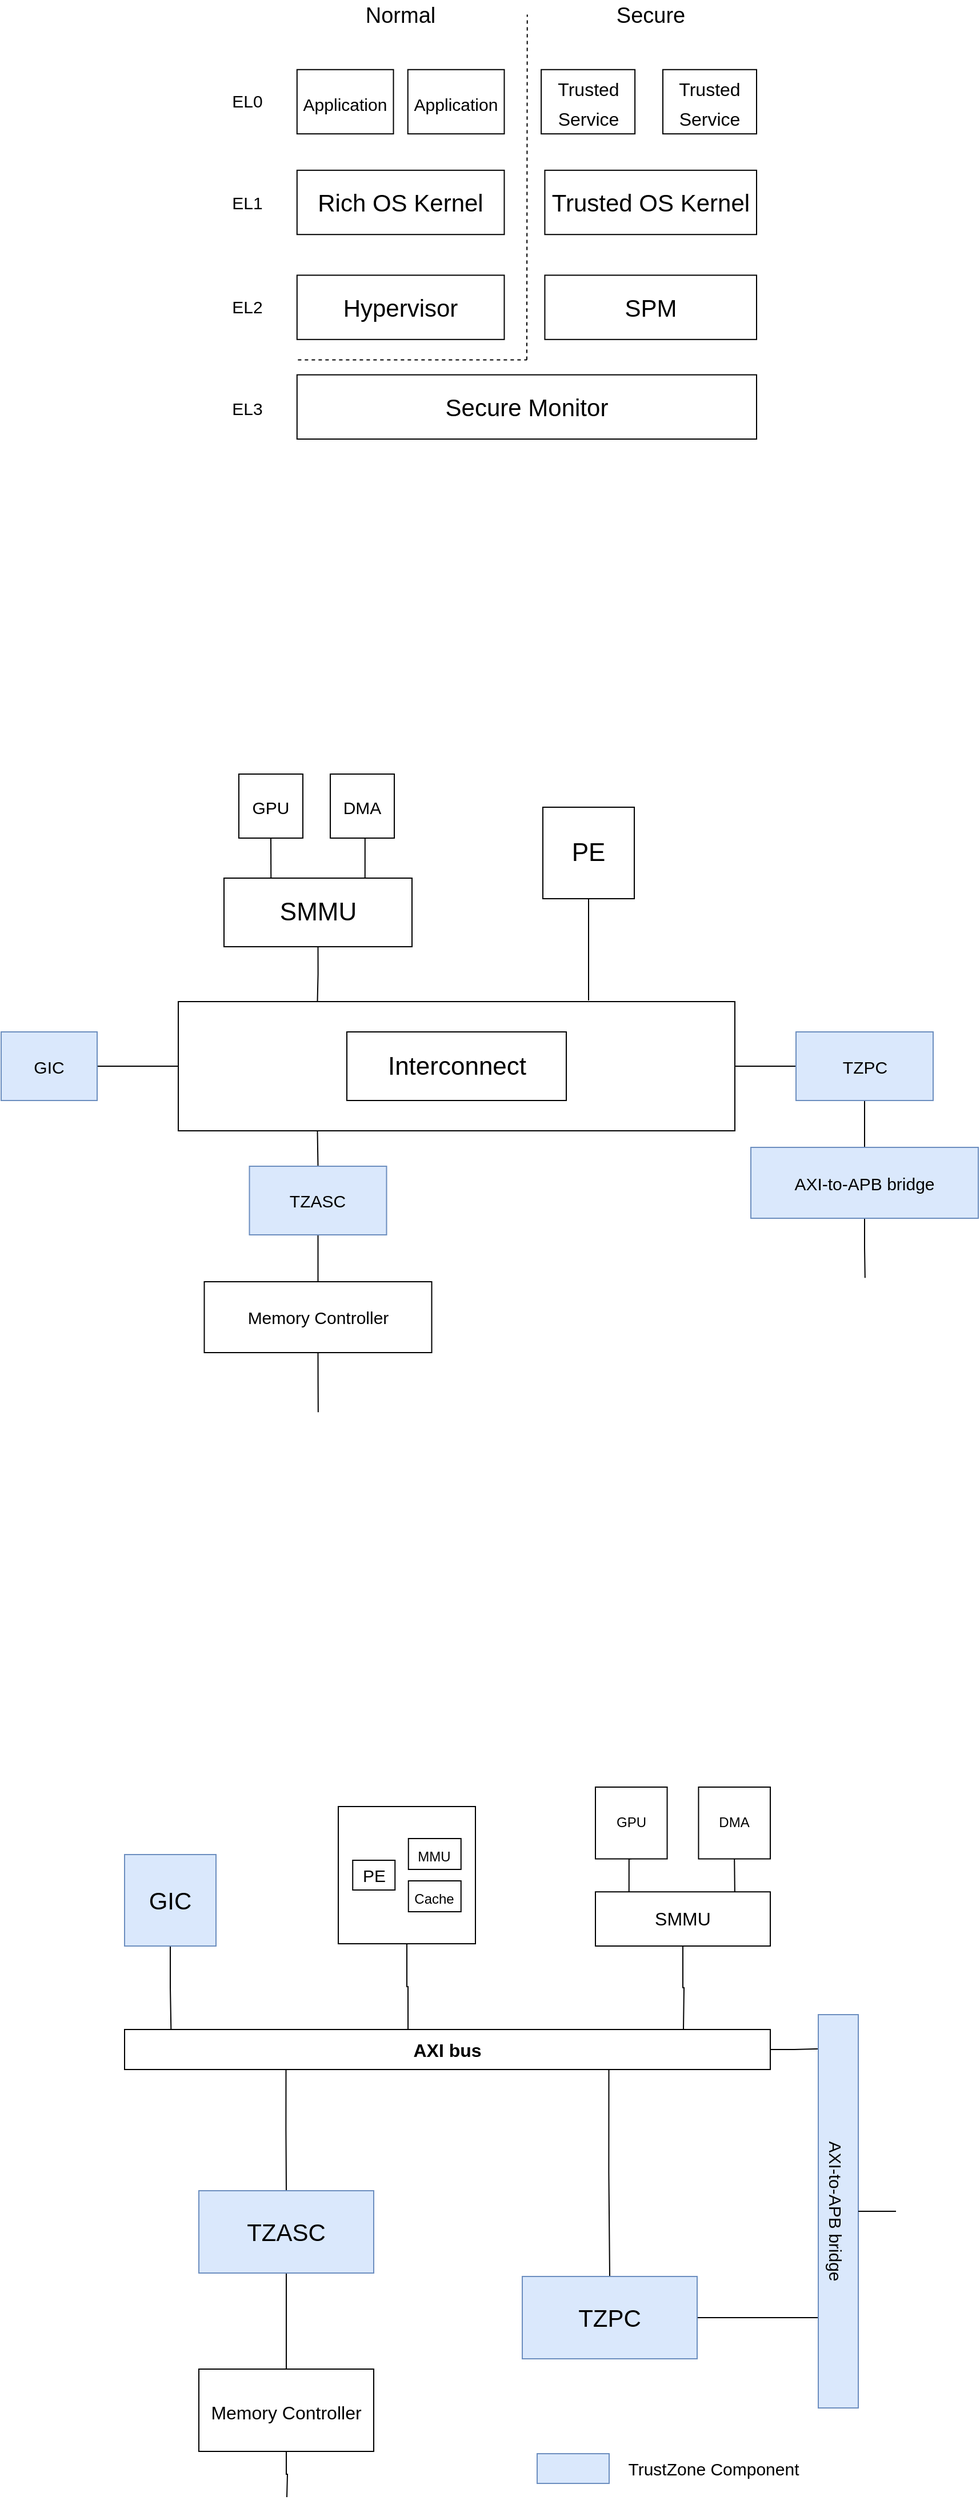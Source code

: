 <mxfile version="18.1.3" type="github">
  <diagram id="RqBa9nVkit30a7J5M0dk" name="Page-1">
    <mxGraphModel dx="2214" dy="1193" grid="0" gridSize="10" guides="1" tooltips="1" connect="1" arrows="1" fold="1" page="0" pageScale="1" pageWidth="1200" pageHeight="1920" math="0" shadow="0">
      <root>
        <mxCell id="0" />
        <mxCell id="1" parent="0" />
        <mxCell id="mvTYgb8r9zyvXw6v-STq-15" style="edgeStyle=orthogonalEdgeStyle;rounded=0;orthogonalLoop=1;jettySize=auto;html=1;exitX=0.25;exitY=1;exitDx=0;exitDy=0;entryX=0.5;entryY=0;entryDx=0;entryDy=0;fontSize=15;endArrow=none;endFill=0;" parent="1" source="mvTYgb8r9zyvXw6v-STq-1" target="mvTYgb8r9zyvXw6v-STq-14" edge="1">
          <mxGeometry relative="1" as="geometry" />
        </mxCell>
        <mxCell id="mvTYgb8r9zyvXw6v-STq-1" value="" style="rounded=0;whiteSpace=wrap;html=1;" parent="1" vertex="1">
          <mxGeometry x="383" y="1081" width="487" height="113" as="geometry" />
        </mxCell>
        <mxCell id="mvTYgb8r9zyvXw6v-STq-4" style="edgeStyle=orthogonalEdgeStyle;rounded=0;orthogonalLoop=1;jettySize=auto;html=1;exitX=0.5;exitY=1;exitDx=0;exitDy=0;fontSize=22;endArrow=none;endFill=0;" parent="1" source="mvTYgb8r9zyvXw6v-STq-2" edge="1">
          <mxGeometry relative="1" as="geometry">
            <mxPoint x="742" y="1080" as="targetPoint" />
          </mxGeometry>
        </mxCell>
        <mxCell id="mvTYgb8r9zyvXw6v-STq-2" value="&lt;font style=&quot;font-size: 22px;&quot;&gt;PE&lt;/font&gt;" style="whiteSpace=wrap;html=1;aspect=fixed;" parent="1" vertex="1">
          <mxGeometry x="702" y="911" width="80" height="80" as="geometry" />
        </mxCell>
        <mxCell id="mvTYgb8r9zyvXw6v-STq-3" value="Interconnect" style="rounded=0;whiteSpace=wrap;html=1;fontSize=22;" parent="1" vertex="1">
          <mxGeometry x="530.5" y="1107.5" width="192" height="60" as="geometry" />
        </mxCell>
        <mxCell id="mvTYgb8r9zyvXw6v-STq-6" style="edgeStyle=orthogonalEdgeStyle;rounded=0;orthogonalLoop=1;jettySize=auto;html=1;exitX=0.5;exitY=1;exitDx=0;exitDy=0;entryX=0.25;entryY=0;entryDx=0;entryDy=0;fontSize=22;endArrow=none;endFill=0;" parent="1" source="mvTYgb8r9zyvXw6v-STq-5" target="mvTYgb8r9zyvXw6v-STq-1" edge="1">
          <mxGeometry relative="1" as="geometry" />
        </mxCell>
        <mxCell id="mvTYgb8r9zyvXw6v-STq-5" value="SMMU" style="rounded=0;whiteSpace=wrap;html=1;fontSize=22;" parent="1" vertex="1">
          <mxGeometry x="423" y="973" width="164.5" height="60" as="geometry" />
        </mxCell>
        <mxCell id="mvTYgb8r9zyvXw6v-STq-10" style="edgeStyle=orthogonalEdgeStyle;rounded=0;orthogonalLoop=1;jettySize=auto;html=1;exitX=0.5;exitY=1;exitDx=0;exitDy=0;entryX=0.25;entryY=0;entryDx=0;entryDy=0;fontSize=22;endArrow=none;endFill=0;" parent="1" source="mvTYgb8r9zyvXw6v-STq-7" target="mvTYgb8r9zyvXw6v-STq-5" edge="1">
          <mxGeometry relative="1" as="geometry" />
        </mxCell>
        <mxCell id="mvTYgb8r9zyvXw6v-STq-7" value="&lt;font style=&quot;font-size: 15px;&quot;&gt;GPU&lt;/font&gt;" style="whiteSpace=wrap;html=1;aspect=fixed;fontSize=22;" parent="1" vertex="1">
          <mxGeometry x="436" y="882" width="56" height="56" as="geometry" />
        </mxCell>
        <mxCell id="mvTYgb8r9zyvXw6v-STq-11" style="edgeStyle=orthogonalEdgeStyle;rounded=0;orthogonalLoop=1;jettySize=auto;html=1;exitX=0.5;exitY=1;exitDx=0;exitDy=0;entryX=0.75;entryY=0;entryDx=0;entryDy=0;fontSize=22;endArrow=none;endFill=0;" parent="1" source="mvTYgb8r9zyvXw6v-STq-8" target="mvTYgb8r9zyvXw6v-STq-5" edge="1">
          <mxGeometry relative="1" as="geometry" />
        </mxCell>
        <mxCell id="mvTYgb8r9zyvXw6v-STq-8" value="&lt;font style=&quot;font-size: 15px;&quot;&gt;DMA&lt;/font&gt;" style="whiteSpace=wrap;html=1;aspect=fixed;fontSize=22;" parent="1" vertex="1">
          <mxGeometry x="516" y="882" width="56" height="56" as="geometry" />
        </mxCell>
        <mxCell id="mvTYgb8r9zyvXw6v-STq-13" style="edgeStyle=orthogonalEdgeStyle;rounded=0;orthogonalLoop=1;jettySize=auto;html=1;exitX=1;exitY=0.5;exitDx=0;exitDy=0;entryX=0;entryY=0.5;entryDx=0;entryDy=0;fontSize=15;endArrow=none;endFill=0;" parent="1" source="mvTYgb8r9zyvXw6v-STq-12" target="mvTYgb8r9zyvXw6v-STq-1" edge="1">
          <mxGeometry relative="1" as="geometry" />
        </mxCell>
        <mxCell id="mvTYgb8r9zyvXw6v-STq-12" value="GIC" style="rounded=0;whiteSpace=wrap;html=1;fontSize=15;fillColor=#dae8fc;strokeColor=#6c8ebf;" parent="1" vertex="1">
          <mxGeometry x="228" y="1107.5" width="84" height="60" as="geometry" />
        </mxCell>
        <mxCell id="mvTYgb8r9zyvXw6v-STq-17" style="edgeStyle=orthogonalEdgeStyle;rounded=0;orthogonalLoop=1;jettySize=auto;html=1;exitX=0.5;exitY=1;exitDx=0;exitDy=0;entryX=0.5;entryY=0;entryDx=0;entryDy=0;fontSize=15;endArrow=none;endFill=0;" parent="1" source="mvTYgb8r9zyvXw6v-STq-14" target="mvTYgb8r9zyvXw6v-STq-16" edge="1">
          <mxGeometry relative="1" as="geometry" />
        </mxCell>
        <mxCell id="mvTYgb8r9zyvXw6v-STq-14" value="TZASC" style="rounded=0;whiteSpace=wrap;html=1;fontSize=15;fillColor=#dae8fc;strokeColor=#6c8ebf;" parent="1" vertex="1">
          <mxGeometry x="445.25" y="1225" width="120" height="60" as="geometry" />
        </mxCell>
        <mxCell id="mvTYgb8r9zyvXw6v-STq-25" style="edgeStyle=orthogonalEdgeStyle;rounded=0;orthogonalLoop=1;jettySize=auto;html=1;exitX=0.5;exitY=1;exitDx=0;exitDy=0;fontSize=15;endArrow=none;endFill=0;" parent="1" source="mvTYgb8r9zyvXw6v-STq-16" edge="1">
          <mxGeometry relative="1" as="geometry">
            <mxPoint x="505.412" y="1440.118" as="targetPoint" />
          </mxGeometry>
        </mxCell>
        <mxCell id="mvTYgb8r9zyvXw6v-STq-16" value="Memory Controller" style="rounded=0;whiteSpace=wrap;html=1;fontSize=15;" parent="1" vertex="1">
          <mxGeometry x="405.75" y="1326" width="199" height="62" as="geometry" />
        </mxCell>
        <mxCell id="mvTYgb8r9zyvXw6v-STq-24" style="edgeStyle=orthogonalEdgeStyle;rounded=0;orthogonalLoop=1;jettySize=auto;html=1;exitX=0.5;exitY=1;exitDx=0;exitDy=0;fontSize=15;endArrow=none;endFill=0;" parent="1" source="mvTYgb8r9zyvXw6v-STq-20" target="mvTYgb8r9zyvXw6v-STq-23" edge="1">
          <mxGeometry relative="1" as="geometry" />
        </mxCell>
        <mxCell id="7ULYQRoKpXbgwCevFS-0-1" style="edgeStyle=orthogonalEdgeStyle;rounded=0;orthogonalLoop=1;jettySize=auto;html=1;entryX=1;entryY=0.5;entryDx=0;entryDy=0;endArrow=none;endFill=0;" parent="1" source="mvTYgb8r9zyvXw6v-STq-20" target="mvTYgb8r9zyvXw6v-STq-1" edge="1">
          <mxGeometry relative="1" as="geometry" />
        </mxCell>
        <mxCell id="mvTYgb8r9zyvXw6v-STq-20" value="TZPC" style="rounded=0;whiteSpace=wrap;html=1;fontSize=15;fillColor=#dae8fc;strokeColor=#6c8ebf;" parent="1" vertex="1">
          <mxGeometry x="923.5" y="1107.5" width="120" height="60" as="geometry" />
        </mxCell>
        <mxCell id="mvTYgb8r9zyvXw6v-STq-26" style="edgeStyle=orthogonalEdgeStyle;rounded=0;orthogonalLoop=1;jettySize=auto;html=1;exitX=0.5;exitY=1;exitDx=0;exitDy=0;fontSize=15;endArrow=none;endFill=0;" parent="1" source="mvTYgb8r9zyvXw6v-STq-23" edge="1">
          <mxGeometry relative="1" as="geometry">
            <mxPoint x="983.912" y="1322.618" as="targetPoint" />
          </mxGeometry>
        </mxCell>
        <mxCell id="mvTYgb8r9zyvXw6v-STq-23" value="AXI-to-APB bridge" style="rounded=0;whiteSpace=wrap;html=1;fontSize=15;fillColor=#dae8fc;strokeColor=#6c8ebf;" parent="1" vertex="1">
          <mxGeometry x="884" y="1208.5" width="199" height="62" as="geometry" />
        </mxCell>
        <mxCell id="YJA9IMaPRCTgzXDzhuNh-10" value="" style="rounded=0;whiteSpace=wrap;html=1;fontSize=15;fillColor=#dae8fc;strokeColor=#6c8ebf;" parent="1" vertex="1">
          <mxGeometry x="697" y="2351" width="63" height="26" as="geometry" />
        </mxCell>
        <mxCell id="YJA9IMaPRCTgzXDzhuNh-11" value="TrustZone Component" style="text;html=1;strokeColor=none;fillColor=none;align=center;verticalAlign=middle;whiteSpace=wrap;rounded=0;fontSize=15;" parent="1" vertex="1">
          <mxGeometry x="760" y="2349" width="183" height="30" as="geometry" />
        </mxCell>
        <mxCell id="NekrxMDpFLUYeA_dBPkE-1" value="" style="group" parent="1" vertex="1" connectable="0">
          <mxGeometry x="415" y="205" width="474" height="384.01" as="geometry" />
        </mxCell>
        <mxCell id="YJA9IMaPRCTgzXDzhuNh-5" value="" style="group" parent="NekrxMDpFLUYeA_dBPkE-1" vertex="1" connectable="0">
          <mxGeometry x="71.904" width="402.096" height="384.01" as="geometry" />
        </mxCell>
        <mxCell id="QWCoNGlsIecfvtiFzba_-1" value="&lt;font style=&quot;font-size: 21px;&quot;&gt;Secure Monitor&lt;/font&gt;" style="rounded=0;whiteSpace=wrap;html=1;" parent="YJA9IMaPRCTgzXDzhuNh-5" vertex="1">
          <mxGeometry y="327.813" width="402.096" height="56.197" as="geometry" />
        </mxCell>
        <mxCell id="QWCoNGlsIecfvtiFzba_-2" value="Hypervisor" style="rounded=0;whiteSpace=wrap;html=1;fontSize=21;" parent="YJA9IMaPRCTgzXDzhuNh-5" vertex="1">
          <mxGeometry y="240.708" width="181.337" height="56.197" as="geometry" />
        </mxCell>
        <mxCell id="QWCoNGlsIecfvtiFzba_-5" value="" style="endArrow=none;dashed=1;html=1;rounded=0;fontSize=21;" parent="YJA9IMaPRCTgzXDzhuNh-5" edge="1">
          <mxGeometry width="50" height="50" relative="1" as="geometry">
            <mxPoint x="201.048" y="314.701" as="sourcePoint" />
            <mxPoint x="201.466" y="12.783" as="targetPoint" />
          </mxGeometry>
        </mxCell>
        <mxCell id="QWCoNGlsIecfvtiFzba_-6" value="SPM" style="rounded=0;whiteSpace=wrap;html=1;fontSize=21;" parent="YJA9IMaPRCTgzXDzhuNh-5" vertex="1">
          <mxGeometry x="216.816" y="240.708" width="185.279" height="56.197" as="geometry" />
        </mxCell>
        <mxCell id="QWCoNGlsIecfvtiFzba_-8" value="Rich OS Kernel" style="rounded=0;whiteSpace=wrap;html=1;fontSize=21;" parent="YJA9IMaPRCTgzXDzhuNh-5" vertex="1">
          <mxGeometry y="148.92" width="181.337" height="56.197" as="geometry" />
        </mxCell>
        <mxCell id="QWCoNGlsIecfvtiFzba_-9" value="Trusted OS Kernel" style="rounded=0;whiteSpace=wrap;html=1;fontSize=21;" parent="YJA9IMaPRCTgzXDzhuNh-5" vertex="1">
          <mxGeometry x="216.816" y="148.92" width="185.279" height="56.197" as="geometry" />
        </mxCell>
        <mxCell id="QWCoNGlsIecfvtiFzba_-10" value="&lt;font style=&quot;font-size: 16px;&quot;&gt;Trusted&lt;br&gt;Service&lt;/font&gt;" style="rounded=0;whiteSpace=wrap;html=1;fontSize=21;" parent="YJA9IMaPRCTgzXDzhuNh-5" vertex="1">
          <mxGeometry x="213.663" y="60.879" width="81.996" height="56.197" as="geometry" />
        </mxCell>
        <mxCell id="QWCoNGlsIecfvtiFzba_-13" value="&lt;font style=&quot;font-size: 15px;&quot;&gt;Application&lt;/font&gt;" style="rounded=0;whiteSpace=wrap;html=1;fontSize=21;" parent="YJA9IMaPRCTgzXDzhuNh-5" vertex="1">
          <mxGeometry y="60.879" width="84.361" height="56.197" as="geometry" />
        </mxCell>
        <mxCell id="QWCoNGlsIecfvtiFzba_-14" value="" style="endArrow=none;dashed=1;html=1;rounded=0;fontSize=19;" parent="YJA9IMaPRCTgzXDzhuNh-5" edge="1">
          <mxGeometry width="50" height="50" relative="1" as="geometry">
            <mxPoint x="0.788" y="314.701" as="sourcePoint" />
            <mxPoint x="201.048" y="314.701" as="targetPoint" />
          </mxGeometry>
        </mxCell>
        <mxCell id="QWCoNGlsIecfvtiFzba_-15" value="Normal" style="text;html=1;strokeColor=none;fillColor=none;align=center;verticalAlign=middle;whiteSpace=wrap;rounded=0;fontSize=19;" parent="YJA9IMaPRCTgzXDzhuNh-5" vertex="1">
          <mxGeometry x="33.11" width="115.11" height="28.098" as="geometry" />
        </mxCell>
        <mxCell id="QWCoNGlsIecfvtiFzba_-16" value="Secure" style="text;html=1;strokeColor=none;fillColor=none;align=center;verticalAlign=middle;whiteSpace=wrap;rounded=0;fontSize=19;" parent="YJA9IMaPRCTgzXDzhuNh-5" vertex="1">
          <mxGeometry x="251.903" width="115.11" height="28.098" as="geometry" />
        </mxCell>
        <mxCell id="YJA9IMaPRCTgzXDzhuNh-1" value="&lt;font style=&quot;font-size: 16px;&quot;&gt;Trusted&lt;br&gt;Service&lt;/font&gt;" style="rounded=0;whiteSpace=wrap;html=1;fontSize=21;" parent="YJA9IMaPRCTgzXDzhuNh-5" vertex="1">
          <mxGeometry x="320.1" y="60.879" width="81.996" height="56.197" as="geometry" />
        </mxCell>
        <mxCell id="YJA9IMaPRCTgzXDzhuNh-2" value="&lt;font style=&quot;font-size: 15px;&quot;&gt;Application&lt;/font&gt;" style="rounded=0;whiteSpace=wrap;html=1;fontSize=21;" parent="YJA9IMaPRCTgzXDzhuNh-5" vertex="1">
          <mxGeometry x="96.976" y="60.879" width="84.361" height="56.197" as="geometry" />
        </mxCell>
        <mxCell id="YJA9IMaPRCTgzXDzhuNh-6" value="EL0" style="text;html=1;strokeColor=none;fillColor=none;align=center;verticalAlign=middle;whiteSpace=wrap;rounded=0;fontSize=15;" parent="NekrxMDpFLUYeA_dBPkE-1" vertex="1">
          <mxGeometry y="72.72" width="56.766" height="31.549" as="geometry" />
        </mxCell>
        <mxCell id="YJA9IMaPRCTgzXDzhuNh-7" value="EL1" style="text;html=1;strokeColor=none;fillColor=none;align=center;verticalAlign=middle;whiteSpace=wrap;rounded=0;fontSize=15;" parent="NekrxMDpFLUYeA_dBPkE-1" vertex="1">
          <mxGeometry y="161.056" width="56.766" height="31.549" as="geometry" />
        </mxCell>
        <mxCell id="YJA9IMaPRCTgzXDzhuNh-8" value="EL2" style="text;html=1;strokeColor=none;fillColor=none;align=center;verticalAlign=middle;whiteSpace=wrap;rounded=0;fontSize=15;" parent="NekrxMDpFLUYeA_dBPkE-1" vertex="1">
          <mxGeometry y="252.547" width="56.766" height="31.549" as="geometry" />
        </mxCell>
        <mxCell id="YJA9IMaPRCTgzXDzhuNh-9" value="EL3" style="text;html=1;strokeColor=none;fillColor=none;align=center;verticalAlign=middle;whiteSpace=wrap;rounded=0;fontSize=15;" parent="NekrxMDpFLUYeA_dBPkE-1" vertex="1">
          <mxGeometry y="340.883" width="56.766" height="31.549" as="geometry" />
        </mxCell>
        <mxCell id="lWt36h6s7vxK1eptNwj6-7" style="edgeStyle=orthogonalEdgeStyle;rounded=0;orthogonalLoop=1;jettySize=auto;html=1;exitX=0.5;exitY=1;exitDx=0;exitDy=0;entryX=0.072;entryY=0.04;entryDx=0;entryDy=0;entryPerimeter=0;fontSize=16;endArrow=none;endFill=0;" edge="1" parent="1" source="lWt36h6s7vxK1eptNwj6-1" target="lWt36h6s7vxK1eptNwj6-3">
          <mxGeometry relative="1" as="geometry" />
        </mxCell>
        <mxCell id="lWt36h6s7vxK1eptNwj6-1" value="&lt;font style=&quot;font-size: 21px;&quot;&gt;GIC&lt;/font&gt;" style="whiteSpace=wrap;html=1;aspect=fixed;fillColor=#dae8fc;strokeColor=#6c8ebf;" vertex="1" parent="1">
          <mxGeometry x="336" y="1827" width="80" height="80" as="geometry" />
        </mxCell>
        <mxCell id="lWt36h6s7vxK1eptNwj6-15" style="edgeStyle=orthogonalEdgeStyle;rounded=0;orthogonalLoop=1;jettySize=auto;html=1;exitX=0.25;exitY=1;exitDx=0;exitDy=0;entryX=0.5;entryY=0;entryDx=0;entryDy=0;fontSize=21;endArrow=none;endFill=0;" edge="1" parent="1" source="lWt36h6s7vxK1eptNwj6-3" target="lWt36h6s7vxK1eptNwj6-12">
          <mxGeometry relative="1" as="geometry" />
        </mxCell>
        <mxCell id="lWt36h6s7vxK1eptNwj6-18" style="edgeStyle=orthogonalEdgeStyle;rounded=0;orthogonalLoop=1;jettySize=auto;html=1;exitX=0.75;exitY=1;exitDx=0;exitDy=0;entryX=0.5;entryY=0;entryDx=0;entryDy=0;fontSize=21;endArrow=none;endFill=0;" edge="1" parent="1" source="lWt36h6s7vxK1eptNwj6-3" target="lWt36h6s7vxK1eptNwj6-13">
          <mxGeometry relative="1" as="geometry" />
        </mxCell>
        <mxCell id="lWt36h6s7vxK1eptNwj6-21" style="edgeStyle=orthogonalEdgeStyle;rounded=0;orthogonalLoop=1;jettySize=auto;html=1;exitX=1;exitY=0.5;exitDx=0;exitDy=0;entryX=0.087;entryY=0.952;entryDx=0;entryDy=0;entryPerimeter=0;fontSize=21;endArrow=none;endFill=0;" edge="1" parent="1" source="lWt36h6s7vxK1eptNwj6-3" target="lWt36h6s7vxK1eptNwj6-19">
          <mxGeometry relative="1" as="geometry" />
        </mxCell>
        <mxCell id="lWt36h6s7vxK1eptNwj6-3" value="&lt;font style=&quot;font-size: 16px;&quot;&gt;&lt;b&gt;AXI bus&lt;/b&gt;&lt;/font&gt;" style="rounded=0;whiteSpace=wrap;html=1;" vertex="1" parent="1">
          <mxGeometry x="336" y="1980" width="565" height="35" as="geometry" />
        </mxCell>
        <mxCell id="lWt36h6s7vxK1eptNwj6-10" style="edgeStyle=orthogonalEdgeStyle;rounded=0;orthogonalLoop=1;jettySize=auto;html=1;exitX=0.5;exitY=1;exitDx=0;exitDy=0;entryX=0.439;entryY=-0.004;entryDx=0;entryDy=0;entryPerimeter=0;fontSize=16;endArrow=none;endFill=0;" edge="1" parent="1" source="lWt36h6s7vxK1eptNwj6-6" target="lWt36h6s7vxK1eptNwj6-3">
          <mxGeometry relative="1" as="geometry" />
        </mxCell>
        <mxCell id="lWt36h6s7vxK1eptNwj6-6" value="" style="whiteSpace=wrap;html=1;aspect=fixed;" vertex="1" parent="1">
          <mxGeometry x="523" y="1785" width="120" height="120" as="geometry" />
        </mxCell>
        <mxCell id="lWt36h6s7vxK1eptNwj6-9" value="" style="group" vertex="1" connectable="0" parent="1">
          <mxGeometry x="748" y="1768" width="153" height="139" as="geometry" />
        </mxCell>
        <mxCell id="lWt36h6s7vxK1eptNwj6-28" style="edgeStyle=orthogonalEdgeStyle;rounded=0;orthogonalLoop=1;jettySize=auto;html=1;exitX=0.5;exitY=1;exitDx=0;exitDy=0;entryX=0.192;entryY=0;entryDx=0;entryDy=0;entryPerimeter=0;fontSize=16;endArrow=none;endFill=0;" edge="1" parent="lWt36h6s7vxK1eptNwj6-9" source="lWt36h6s7vxK1eptNwj6-2" target="lWt36h6s7vxK1eptNwj6-4">
          <mxGeometry relative="1" as="geometry" />
        </mxCell>
        <mxCell id="lWt36h6s7vxK1eptNwj6-2" value="GPU" style="whiteSpace=wrap;html=1;aspect=fixed;" vertex="1" parent="lWt36h6s7vxK1eptNwj6-9">
          <mxGeometry width="62.769" height="62.769" as="geometry" />
        </mxCell>
        <mxCell id="lWt36h6s7vxK1eptNwj6-4" value="SMMU" style="rounded=0;whiteSpace=wrap;html=1;fontSize=16;" vertex="1" parent="lWt36h6s7vxK1eptNwj6-9">
          <mxGeometry y="91.614" width="153" height="47.386" as="geometry" />
        </mxCell>
        <mxCell id="lWt36h6s7vxK1eptNwj6-29" style="edgeStyle=orthogonalEdgeStyle;rounded=0;orthogonalLoop=1;jettySize=auto;html=1;exitX=0.5;exitY=1;exitDx=0;exitDy=0;fontSize=16;endArrow=none;endFill=0;entryX=0.797;entryY=0.002;entryDx=0;entryDy=0;entryPerimeter=0;" edge="1" parent="lWt36h6s7vxK1eptNwj6-9" source="lWt36h6s7vxK1eptNwj6-5" target="lWt36h6s7vxK1eptNwj6-4">
          <mxGeometry relative="1" as="geometry">
            <mxPoint x="122" y="91" as="targetPoint" />
          </mxGeometry>
        </mxCell>
        <mxCell id="lWt36h6s7vxK1eptNwj6-5" value="DMA" style="whiteSpace=wrap;html=1;aspect=fixed;" vertex="1" parent="lWt36h6s7vxK1eptNwj6-9">
          <mxGeometry x="90.231" width="62.769" height="62.769" as="geometry" />
        </mxCell>
        <mxCell id="lWt36h6s7vxK1eptNwj6-11" style="edgeStyle=orthogonalEdgeStyle;rounded=0;orthogonalLoop=1;jettySize=auto;html=1;exitX=0.5;exitY=1;exitDx=0;exitDy=0;fontSize=16;endArrow=none;endFill=0;" edge="1" parent="1" source="lWt36h6s7vxK1eptNwj6-4">
          <mxGeometry relative="1" as="geometry">
            <mxPoint x="825" y="1979.8" as="targetPoint" />
          </mxGeometry>
        </mxCell>
        <mxCell id="lWt36h6s7vxK1eptNwj6-16" style="edgeStyle=orthogonalEdgeStyle;rounded=0;orthogonalLoop=1;jettySize=auto;html=1;exitX=0.5;exitY=1;exitDx=0;exitDy=0;entryX=0.5;entryY=0;entryDx=0;entryDy=0;fontSize=21;endArrow=none;endFill=0;" edge="1" parent="1" source="lWt36h6s7vxK1eptNwj6-12" target="lWt36h6s7vxK1eptNwj6-14">
          <mxGeometry relative="1" as="geometry" />
        </mxCell>
        <mxCell id="lWt36h6s7vxK1eptNwj6-12" value="TZASC" style="rounded=0;whiteSpace=wrap;html=1;fontSize=21;fillColor=#dae8fc;strokeColor=#6c8ebf;" vertex="1" parent="1">
          <mxGeometry x="401" y="2121" width="153" height="72" as="geometry" />
        </mxCell>
        <mxCell id="lWt36h6s7vxK1eptNwj6-20" style="edgeStyle=orthogonalEdgeStyle;rounded=0;orthogonalLoop=1;jettySize=auto;html=1;exitX=1;exitY=0.5;exitDx=0;exitDy=0;fontSize=21;endArrow=none;endFill=0;" edge="1" parent="1" source="lWt36h6s7vxK1eptNwj6-13">
          <mxGeometry relative="1" as="geometry">
            <mxPoint x="945" y="2232" as="targetPoint" />
          </mxGeometry>
        </mxCell>
        <mxCell id="lWt36h6s7vxK1eptNwj6-13" value="TZPC" style="rounded=0;whiteSpace=wrap;html=1;fontSize=21;fillColor=#dae8fc;strokeColor=#6c8ebf;" vertex="1" parent="1">
          <mxGeometry x="684" y="2196" width="153" height="72" as="geometry" />
        </mxCell>
        <mxCell id="lWt36h6s7vxK1eptNwj6-17" style="edgeStyle=orthogonalEdgeStyle;rounded=0;orthogonalLoop=1;jettySize=auto;html=1;exitX=0.5;exitY=1;exitDx=0;exitDy=0;fontSize=21;endArrow=none;endFill=0;" edge="1" parent="1" source="lWt36h6s7vxK1eptNwj6-14">
          <mxGeometry relative="1" as="geometry">
            <mxPoint x="478" y="2389" as="targetPoint" />
          </mxGeometry>
        </mxCell>
        <mxCell id="lWt36h6s7vxK1eptNwj6-14" value="&lt;font style=&quot;font-size: 16px;&quot;&gt;Memory Controller&lt;/font&gt;" style="rounded=0;whiteSpace=wrap;html=1;fontSize=21;" vertex="1" parent="1">
          <mxGeometry x="401" y="2277" width="153" height="72" as="geometry" />
        </mxCell>
        <mxCell id="lWt36h6s7vxK1eptNwj6-19" value="" style="rounded=0;whiteSpace=wrap;html=1;fontSize=21;direction=south;fillColor=#dae8fc;strokeColor=#6c8ebf;" vertex="1" parent="1">
          <mxGeometry x="943" y="1967" width="35" height="344" as="geometry" />
        </mxCell>
        <mxCell id="lWt36h6s7vxK1eptNwj6-27" style="edgeStyle=orthogonalEdgeStyle;rounded=0;orthogonalLoop=1;jettySize=auto;html=1;exitX=0.5;exitY=0;exitDx=0;exitDy=0;fontSize=16;endArrow=none;endFill=0;" edge="1" parent="1">
          <mxGeometry relative="1" as="geometry">
            <mxPoint x="1011.0" y="2139.667" as="targetPoint" />
            <mxPoint x="978" y="2139" as="sourcePoint" />
          </mxGeometry>
        </mxCell>
        <mxCell id="lWt36h6s7vxK1eptNwj6-22" value="&lt;font style=&quot;font-size: 15px;&quot;&gt;AXI-to-APB bridge&lt;/font&gt;" style="text;html=1;strokeColor=none;fillColor=none;align=center;verticalAlign=middle;whiteSpace=wrap;rounded=0;fontSize=21;rotation=90;" vertex="1" parent="1">
          <mxGeometry x="815" y="2123.5" width="291" height="31" as="geometry" />
        </mxCell>
        <mxCell id="lWt36h6s7vxK1eptNwj6-23" value="PE" style="rounded=0;whiteSpace=wrap;html=1;fontSize=15;" vertex="1" parent="1">
          <mxGeometry x="535.63" y="1832" width="37" height="26" as="geometry" />
        </mxCell>
        <mxCell id="lWt36h6s7vxK1eptNwj6-24" value="&lt;font style=&quot;font-size: 12px;&quot;&gt;MMU&lt;/font&gt;" style="rounded=0;whiteSpace=wrap;html=1;fontSize=15;" vertex="1" parent="1">
          <mxGeometry x="584.38" y="1813" width="46" height="27" as="geometry" />
        </mxCell>
        <mxCell id="lWt36h6s7vxK1eptNwj6-25" value="&lt;font style=&quot;font-size: 12px;&quot;&gt;Cache&lt;/font&gt;" style="rounded=0;whiteSpace=wrap;html=1;fontSize=15;" vertex="1" parent="1">
          <mxGeometry x="584.38" y="1850" width="46" height="27" as="geometry" />
        </mxCell>
      </root>
    </mxGraphModel>
  </diagram>
</mxfile>
